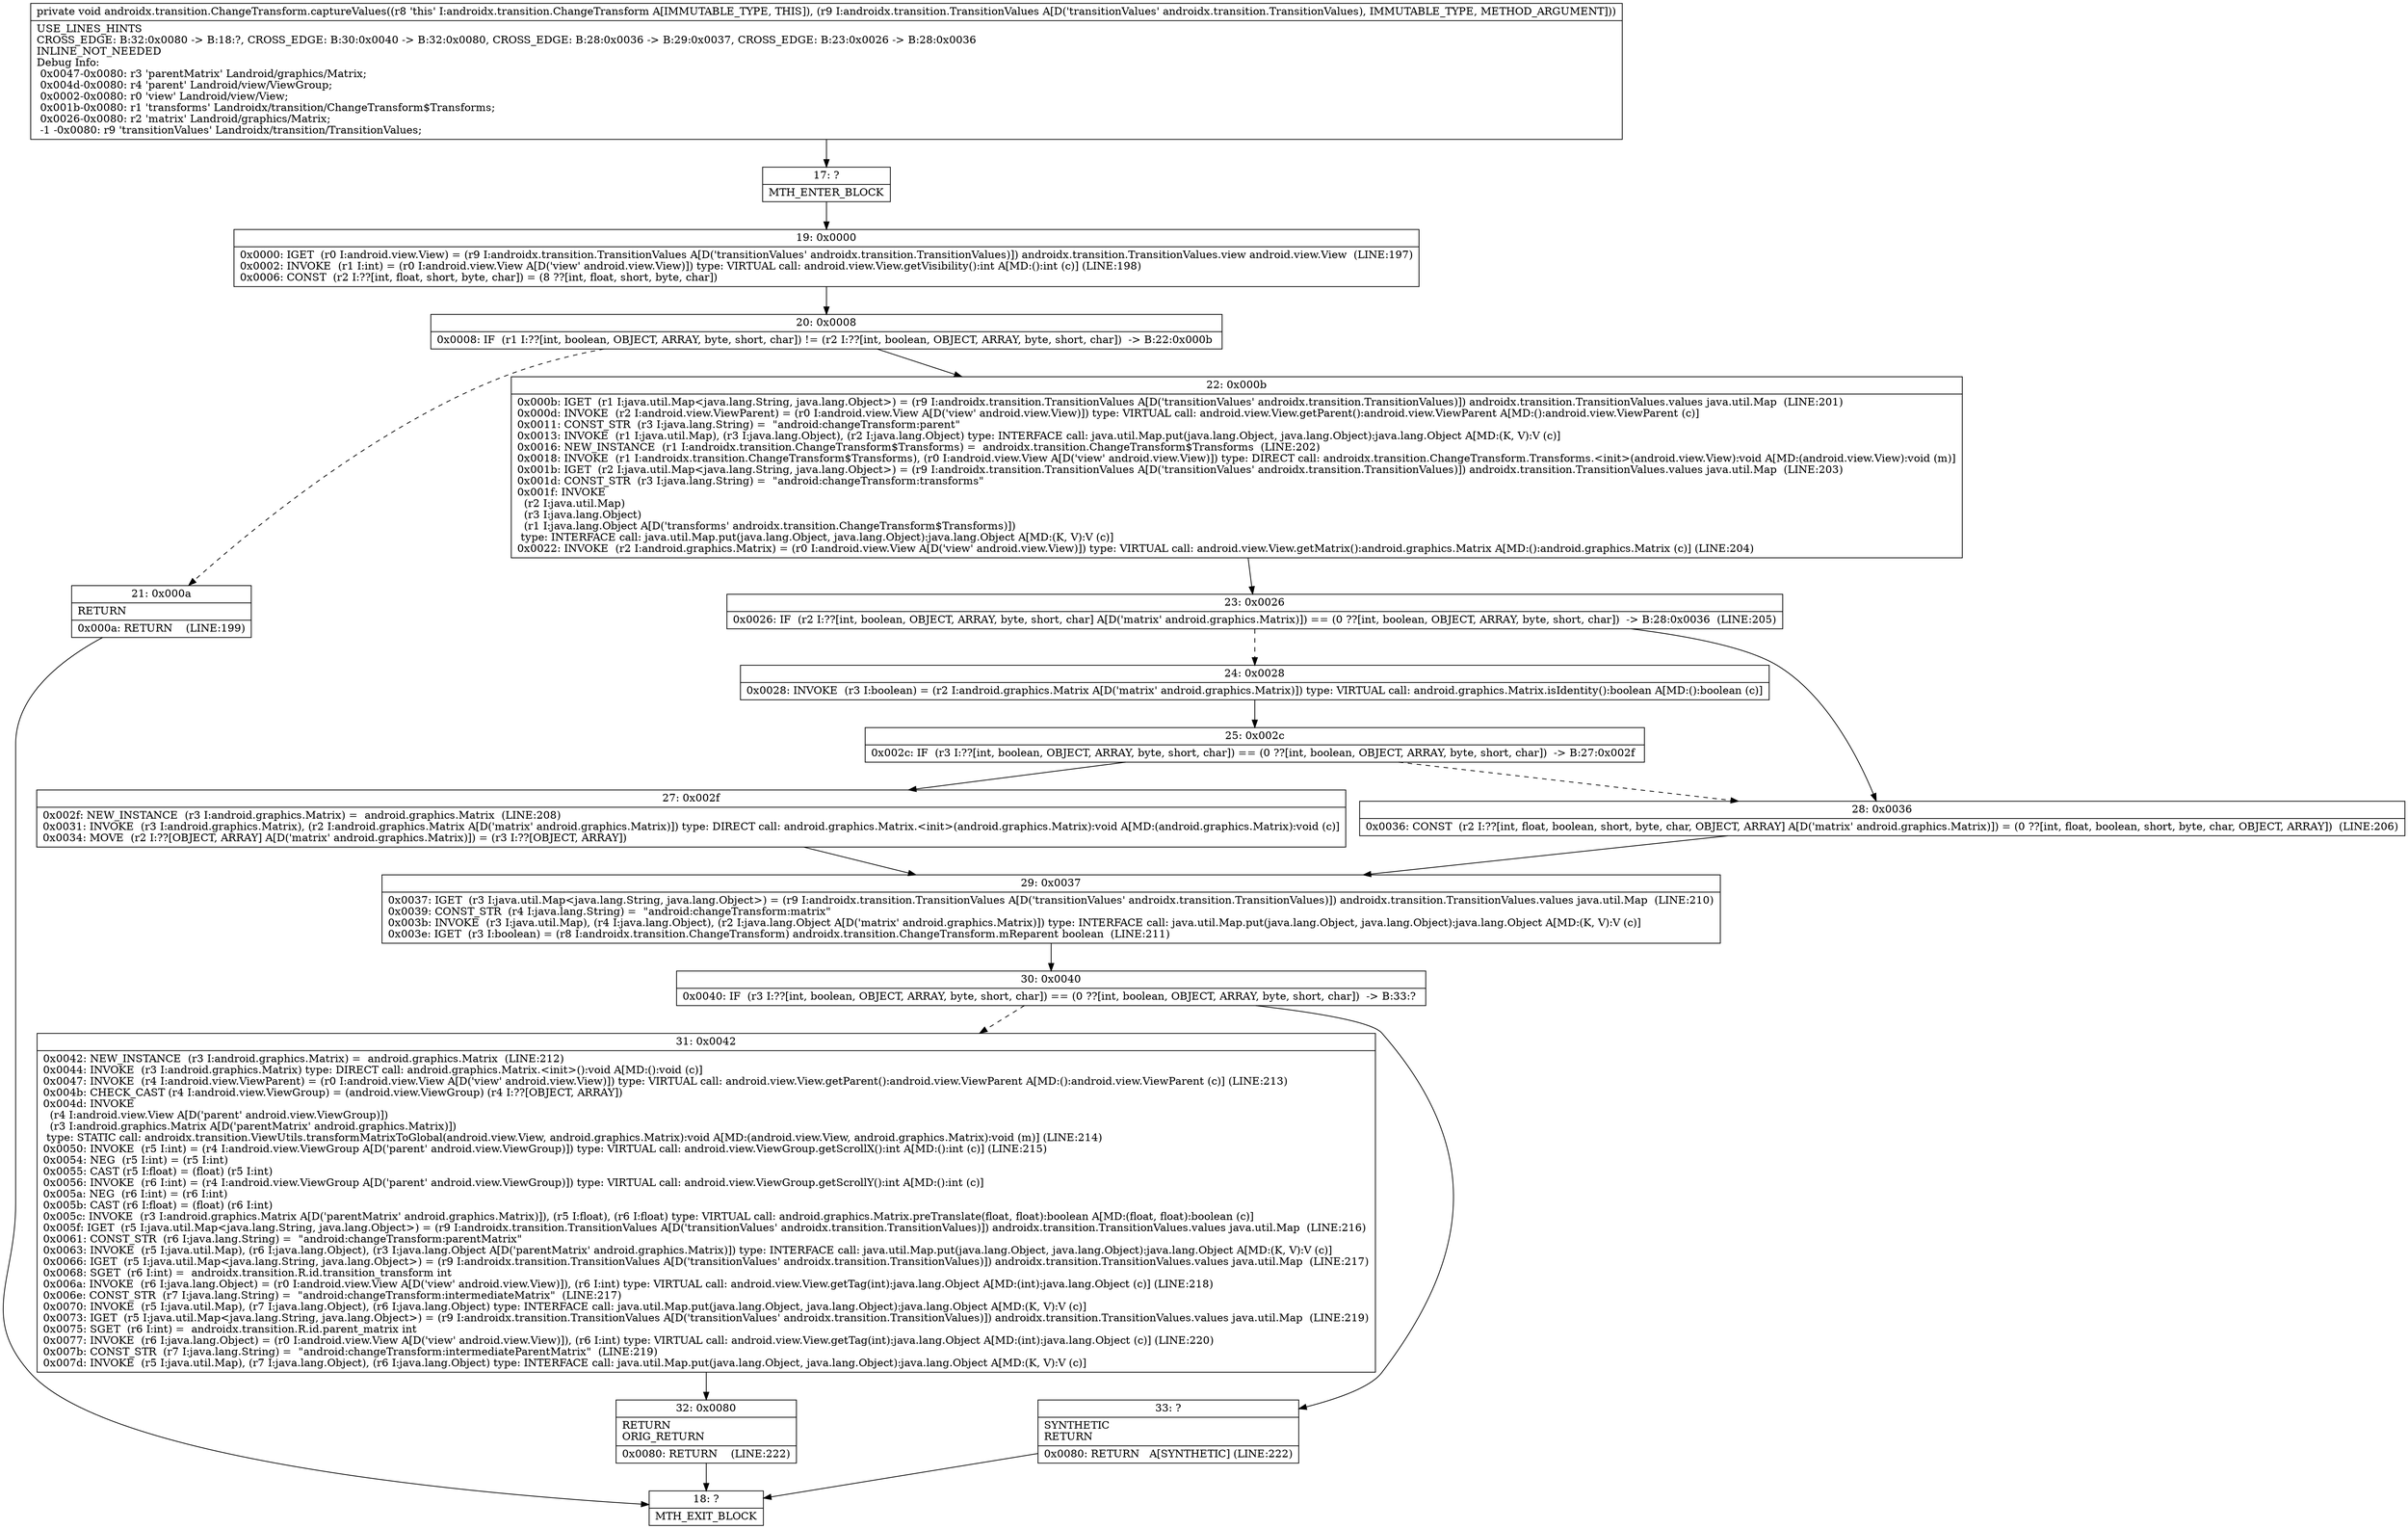 digraph "CFG forandroidx.transition.ChangeTransform.captureValues(Landroidx\/transition\/TransitionValues;)V" {
Node_17 [shape=record,label="{17\:\ ?|MTH_ENTER_BLOCK\l}"];
Node_19 [shape=record,label="{19\:\ 0x0000|0x0000: IGET  (r0 I:android.view.View) = (r9 I:androidx.transition.TransitionValues A[D('transitionValues' androidx.transition.TransitionValues)]) androidx.transition.TransitionValues.view android.view.View  (LINE:197)\l0x0002: INVOKE  (r1 I:int) = (r0 I:android.view.View A[D('view' android.view.View)]) type: VIRTUAL call: android.view.View.getVisibility():int A[MD:():int (c)] (LINE:198)\l0x0006: CONST  (r2 I:??[int, float, short, byte, char]) = (8 ??[int, float, short, byte, char]) \l}"];
Node_20 [shape=record,label="{20\:\ 0x0008|0x0008: IF  (r1 I:??[int, boolean, OBJECT, ARRAY, byte, short, char]) != (r2 I:??[int, boolean, OBJECT, ARRAY, byte, short, char])  \-\> B:22:0x000b \l}"];
Node_21 [shape=record,label="{21\:\ 0x000a|RETURN\l|0x000a: RETURN    (LINE:199)\l}"];
Node_18 [shape=record,label="{18\:\ ?|MTH_EXIT_BLOCK\l}"];
Node_22 [shape=record,label="{22\:\ 0x000b|0x000b: IGET  (r1 I:java.util.Map\<java.lang.String, java.lang.Object\>) = (r9 I:androidx.transition.TransitionValues A[D('transitionValues' androidx.transition.TransitionValues)]) androidx.transition.TransitionValues.values java.util.Map  (LINE:201)\l0x000d: INVOKE  (r2 I:android.view.ViewParent) = (r0 I:android.view.View A[D('view' android.view.View)]) type: VIRTUAL call: android.view.View.getParent():android.view.ViewParent A[MD:():android.view.ViewParent (c)]\l0x0011: CONST_STR  (r3 I:java.lang.String) =  \"android:changeTransform:parent\" \l0x0013: INVOKE  (r1 I:java.util.Map), (r3 I:java.lang.Object), (r2 I:java.lang.Object) type: INTERFACE call: java.util.Map.put(java.lang.Object, java.lang.Object):java.lang.Object A[MD:(K, V):V (c)]\l0x0016: NEW_INSTANCE  (r1 I:androidx.transition.ChangeTransform$Transforms) =  androidx.transition.ChangeTransform$Transforms  (LINE:202)\l0x0018: INVOKE  (r1 I:androidx.transition.ChangeTransform$Transforms), (r0 I:android.view.View A[D('view' android.view.View)]) type: DIRECT call: androidx.transition.ChangeTransform.Transforms.\<init\>(android.view.View):void A[MD:(android.view.View):void (m)]\l0x001b: IGET  (r2 I:java.util.Map\<java.lang.String, java.lang.Object\>) = (r9 I:androidx.transition.TransitionValues A[D('transitionValues' androidx.transition.TransitionValues)]) androidx.transition.TransitionValues.values java.util.Map  (LINE:203)\l0x001d: CONST_STR  (r3 I:java.lang.String) =  \"android:changeTransform:transforms\" \l0x001f: INVOKE  \l  (r2 I:java.util.Map)\l  (r3 I:java.lang.Object)\l  (r1 I:java.lang.Object A[D('transforms' androidx.transition.ChangeTransform$Transforms)])\l type: INTERFACE call: java.util.Map.put(java.lang.Object, java.lang.Object):java.lang.Object A[MD:(K, V):V (c)]\l0x0022: INVOKE  (r2 I:android.graphics.Matrix) = (r0 I:android.view.View A[D('view' android.view.View)]) type: VIRTUAL call: android.view.View.getMatrix():android.graphics.Matrix A[MD:():android.graphics.Matrix (c)] (LINE:204)\l}"];
Node_23 [shape=record,label="{23\:\ 0x0026|0x0026: IF  (r2 I:??[int, boolean, OBJECT, ARRAY, byte, short, char] A[D('matrix' android.graphics.Matrix)]) == (0 ??[int, boolean, OBJECT, ARRAY, byte, short, char])  \-\> B:28:0x0036  (LINE:205)\l}"];
Node_24 [shape=record,label="{24\:\ 0x0028|0x0028: INVOKE  (r3 I:boolean) = (r2 I:android.graphics.Matrix A[D('matrix' android.graphics.Matrix)]) type: VIRTUAL call: android.graphics.Matrix.isIdentity():boolean A[MD:():boolean (c)]\l}"];
Node_25 [shape=record,label="{25\:\ 0x002c|0x002c: IF  (r3 I:??[int, boolean, OBJECT, ARRAY, byte, short, char]) == (0 ??[int, boolean, OBJECT, ARRAY, byte, short, char])  \-\> B:27:0x002f \l}"];
Node_27 [shape=record,label="{27\:\ 0x002f|0x002f: NEW_INSTANCE  (r3 I:android.graphics.Matrix) =  android.graphics.Matrix  (LINE:208)\l0x0031: INVOKE  (r3 I:android.graphics.Matrix), (r2 I:android.graphics.Matrix A[D('matrix' android.graphics.Matrix)]) type: DIRECT call: android.graphics.Matrix.\<init\>(android.graphics.Matrix):void A[MD:(android.graphics.Matrix):void (c)]\l0x0034: MOVE  (r2 I:??[OBJECT, ARRAY] A[D('matrix' android.graphics.Matrix)]) = (r3 I:??[OBJECT, ARRAY]) \l}"];
Node_29 [shape=record,label="{29\:\ 0x0037|0x0037: IGET  (r3 I:java.util.Map\<java.lang.String, java.lang.Object\>) = (r9 I:androidx.transition.TransitionValues A[D('transitionValues' androidx.transition.TransitionValues)]) androidx.transition.TransitionValues.values java.util.Map  (LINE:210)\l0x0039: CONST_STR  (r4 I:java.lang.String) =  \"android:changeTransform:matrix\" \l0x003b: INVOKE  (r3 I:java.util.Map), (r4 I:java.lang.Object), (r2 I:java.lang.Object A[D('matrix' android.graphics.Matrix)]) type: INTERFACE call: java.util.Map.put(java.lang.Object, java.lang.Object):java.lang.Object A[MD:(K, V):V (c)]\l0x003e: IGET  (r3 I:boolean) = (r8 I:androidx.transition.ChangeTransform) androidx.transition.ChangeTransform.mReparent boolean  (LINE:211)\l}"];
Node_30 [shape=record,label="{30\:\ 0x0040|0x0040: IF  (r3 I:??[int, boolean, OBJECT, ARRAY, byte, short, char]) == (0 ??[int, boolean, OBJECT, ARRAY, byte, short, char])  \-\> B:33:? \l}"];
Node_31 [shape=record,label="{31\:\ 0x0042|0x0042: NEW_INSTANCE  (r3 I:android.graphics.Matrix) =  android.graphics.Matrix  (LINE:212)\l0x0044: INVOKE  (r3 I:android.graphics.Matrix) type: DIRECT call: android.graphics.Matrix.\<init\>():void A[MD:():void (c)]\l0x0047: INVOKE  (r4 I:android.view.ViewParent) = (r0 I:android.view.View A[D('view' android.view.View)]) type: VIRTUAL call: android.view.View.getParent():android.view.ViewParent A[MD:():android.view.ViewParent (c)] (LINE:213)\l0x004b: CHECK_CAST (r4 I:android.view.ViewGroup) = (android.view.ViewGroup) (r4 I:??[OBJECT, ARRAY]) \l0x004d: INVOKE  \l  (r4 I:android.view.View A[D('parent' android.view.ViewGroup)])\l  (r3 I:android.graphics.Matrix A[D('parentMatrix' android.graphics.Matrix)])\l type: STATIC call: androidx.transition.ViewUtils.transformMatrixToGlobal(android.view.View, android.graphics.Matrix):void A[MD:(android.view.View, android.graphics.Matrix):void (m)] (LINE:214)\l0x0050: INVOKE  (r5 I:int) = (r4 I:android.view.ViewGroup A[D('parent' android.view.ViewGroup)]) type: VIRTUAL call: android.view.ViewGroup.getScrollX():int A[MD:():int (c)] (LINE:215)\l0x0054: NEG  (r5 I:int) = (r5 I:int) \l0x0055: CAST (r5 I:float) = (float) (r5 I:int) \l0x0056: INVOKE  (r6 I:int) = (r4 I:android.view.ViewGroup A[D('parent' android.view.ViewGroup)]) type: VIRTUAL call: android.view.ViewGroup.getScrollY():int A[MD:():int (c)]\l0x005a: NEG  (r6 I:int) = (r6 I:int) \l0x005b: CAST (r6 I:float) = (float) (r6 I:int) \l0x005c: INVOKE  (r3 I:android.graphics.Matrix A[D('parentMatrix' android.graphics.Matrix)]), (r5 I:float), (r6 I:float) type: VIRTUAL call: android.graphics.Matrix.preTranslate(float, float):boolean A[MD:(float, float):boolean (c)]\l0x005f: IGET  (r5 I:java.util.Map\<java.lang.String, java.lang.Object\>) = (r9 I:androidx.transition.TransitionValues A[D('transitionValues' androidx.transition.TransitionValues)]) androidx.transition.TransitionValues.values java.util.Map  (LINE:216)\l0x0061: CONST_STR  (r6 I:java.lang.String) =  \"android:changeTransform:parentMatrix\" \l0x0063: INVOKE  (r5 I:java.util.Map), (r6 I:java.lang.Object), (r3 I:java.lang.Object A[D('parentMatrix' android.graphics.Matrix)]) type: INTERFACE call: java.util.Map.put(java.lang.Object, java.lang.Object):java.lang.Object A[MD:(K, V):V (c)]\l0x0066: IGET  (r5 I:java.util.Map\<java.lang.String, java.lang.Object\>) = (r9 I:androidx.transition.TransitionValues A[D('transitionValues' androidx.transition.TransitionValues)]) androidx.transition.TransitionValues.values java.util.Map  (LINE:217)\l0x0068: SGET  (r6 I:int) =  androidx.transition.R.id.transition_transform int \l0x006a: INVOKE  (r6 I:java.lang.Object) = (r0 I:android.view.View A[D('view' android.view.View)]), (r6 I:int) type: VIRTUAL call: android.view.View.getTag(int):java.lang.Object A[MD:(int):java.lang.Object (c)] (LINE:218)\l0x006e: CONST_STR  (r7 I:java.lang.String) =  \"android:changeTransform:intermediateMatrix\"  (LINE:217)\l0x0070: INVOKE  (r5 I:java.util.Map), (r7 I:java.lang.Object), (r6 I:java.lang.Object) type: INTERFACE call: java.util.Map.put(java.lang.Object, java.lang.Object):java.lang.Object A[MD:(K, V):V (c)]\l0x0073: IGET  (r5 I:java.util.Map\<java.lang.String, java.lang.Object\>) = (r9 I:androidx.transition.TransitionValues A[D('transitionValues' androidx.transition.TransitionValues)]) androidx.transition.TransitionValues.values java.util.Map  (LINE:219)\l0x0075: SGET  (r6 I:int) =  androidx.transition.R.id.parent_matrix int \l0x0077: INVOKE  (r6 I:java.lang.Object) = (r0 I:android.view.View A[D('view' android.view.View)]), (r6 I:int) type: VIRTUAL call: android.view.View.getTag(int):java.lang.Object A[MD:(int):java.lang.Object (c)] (LINE:220)\l0x007b: CONST_STR  (r7 I:java.lang.String) =  \"android:changeTransform:intermediateParentMatrix\"  (LINE:219)\l0x007d: INVOKE  (r5 I:java.util.Map), (r7 I:java.lang.Object), (r6 I:java.lang.Object) type: INTERFACE call: java.util.Map.put(java.lang.Object, java.lang.Object):java.lang.Object A[MD:(K, V):V (c)]\l}"];
Node_32 [shape=record,label="{32\:\ 0x0080|RETURN\lORIG_RETURN\l|0x0080: RETURN    (LINE:222)\l}"];
Node_33 [shape=record,label="{33\:\ ?|SYNTHETIC\lRETURN\l|0x0080: RETURN   A[SYNTHETIC] (LINE:222)\l}"];
Node_28 [shape=record,label="{28\:\ 0x0036|0x0036: CONST  (r2 I:??[int, float, boolean, short, byte, char, OBJECT, ARRAY] A[D('matrix' android.graphics.Matrix)]) = (0 ??[int, float, boolean, short, byte, char, OBJECT, ARRAY])  (LINE:206)\l}"];
MethodNode[shape=record,label="{private void androidx.transition.ChangeTransform.captureValues((r8 'this' I:androidx.transition.ChangeTransform A[IMMUTABLE_TYPE, THIS]), (r9 I:androidx.transition.TransitionValues A[D('transitionValues' androidx.transition.TransitionValues), IMMUTABLE_TYPE, METHOD_ARGUMENT]))  | USE_LINES_HINTS\lCROSS_EDGE: B:32:0x0080 \-\> B:18:?, CROSS_EDGE: B:30:0x0040 \-\> B:32:0x0080, CROSS_EDGE: B:28:0x0036 \-\> B:29:0x0037, CROSS_EDGE: B:23:0x0026 \-\> B:28:0x0036\lINLINE_NOT_NEEDED\lDebug Info:\l  0x0047\-0x0080: r3 'parentMatrix' Landroid\/graphics\/Matrix;\l  0x004d\-0x0080: r4 'parent' Landroid\/view\/ViewGroup;\l  0x0002\-0x0080: r0 'view' Landroid\/view\/View;\l  0x001b\-0x0080: r1 'transforms' Landroidx\/transition\/ChangeTransform$Transforms;\l  0x0026\-0x0080: r2 'matrix' Landroid\/graphics\/Matrix;\l  \-1 \-0x0080: r9 'transitionValues' Landroidx\/transition\/TransitionValues;\l}"];
MethodNode -> Node_17;Node_17 -> Node_19;
Node_19 -> Node_20;
Node_20 -> Node_21[style=dashed];
Node_20 -> Node_22;
Node_21 -> Node_18;
Node_22 -> Node_23;
Node_23 -> Node_24[style=dashed];
Node_23 -> Node_28;
Node_24 -> Node_25;
Node_25 -> Node_27;
Node_25 -> Node_28[style=dashed];
Node_27 -> Node_29;
Node_29 -> Node_30;
Node_30 -> Node_31[style=dashed];
Node_30 -> Node_33;
Node_31 -> Node_32;
Node_32 -> Node_18;
Node_33 -> Node_18;
Node_28 -> Node_29;
}

